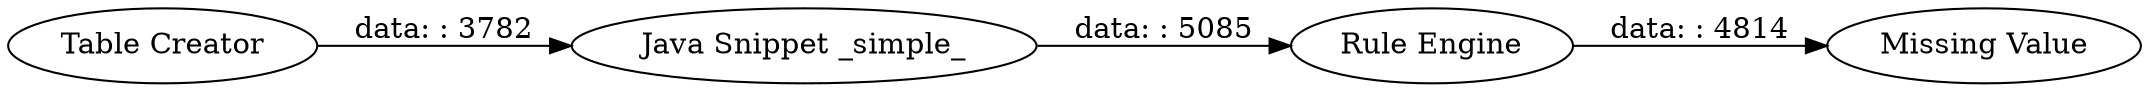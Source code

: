 digraph {
	"8233651423484574999_4" [label="Missing Value"]
	"8233651423484574999_2" [label="Java Snippet _simple_"]
	"8233651423484574999_3" [label="Rule Engine"]
	"8233651423484574999_1" [label="Table Creator"]
	"8233651423484574999_3" -> "8233651423484574999_4" [label="data: : 4814"]
	"8233651423484574999_2" -> "8233651423484574999_3" [label="data: : 5085"]
	"8233651423484574999_1" -> "8233651423484574999_2" [label="data: : 3782"]
	rankdir=LR
}
